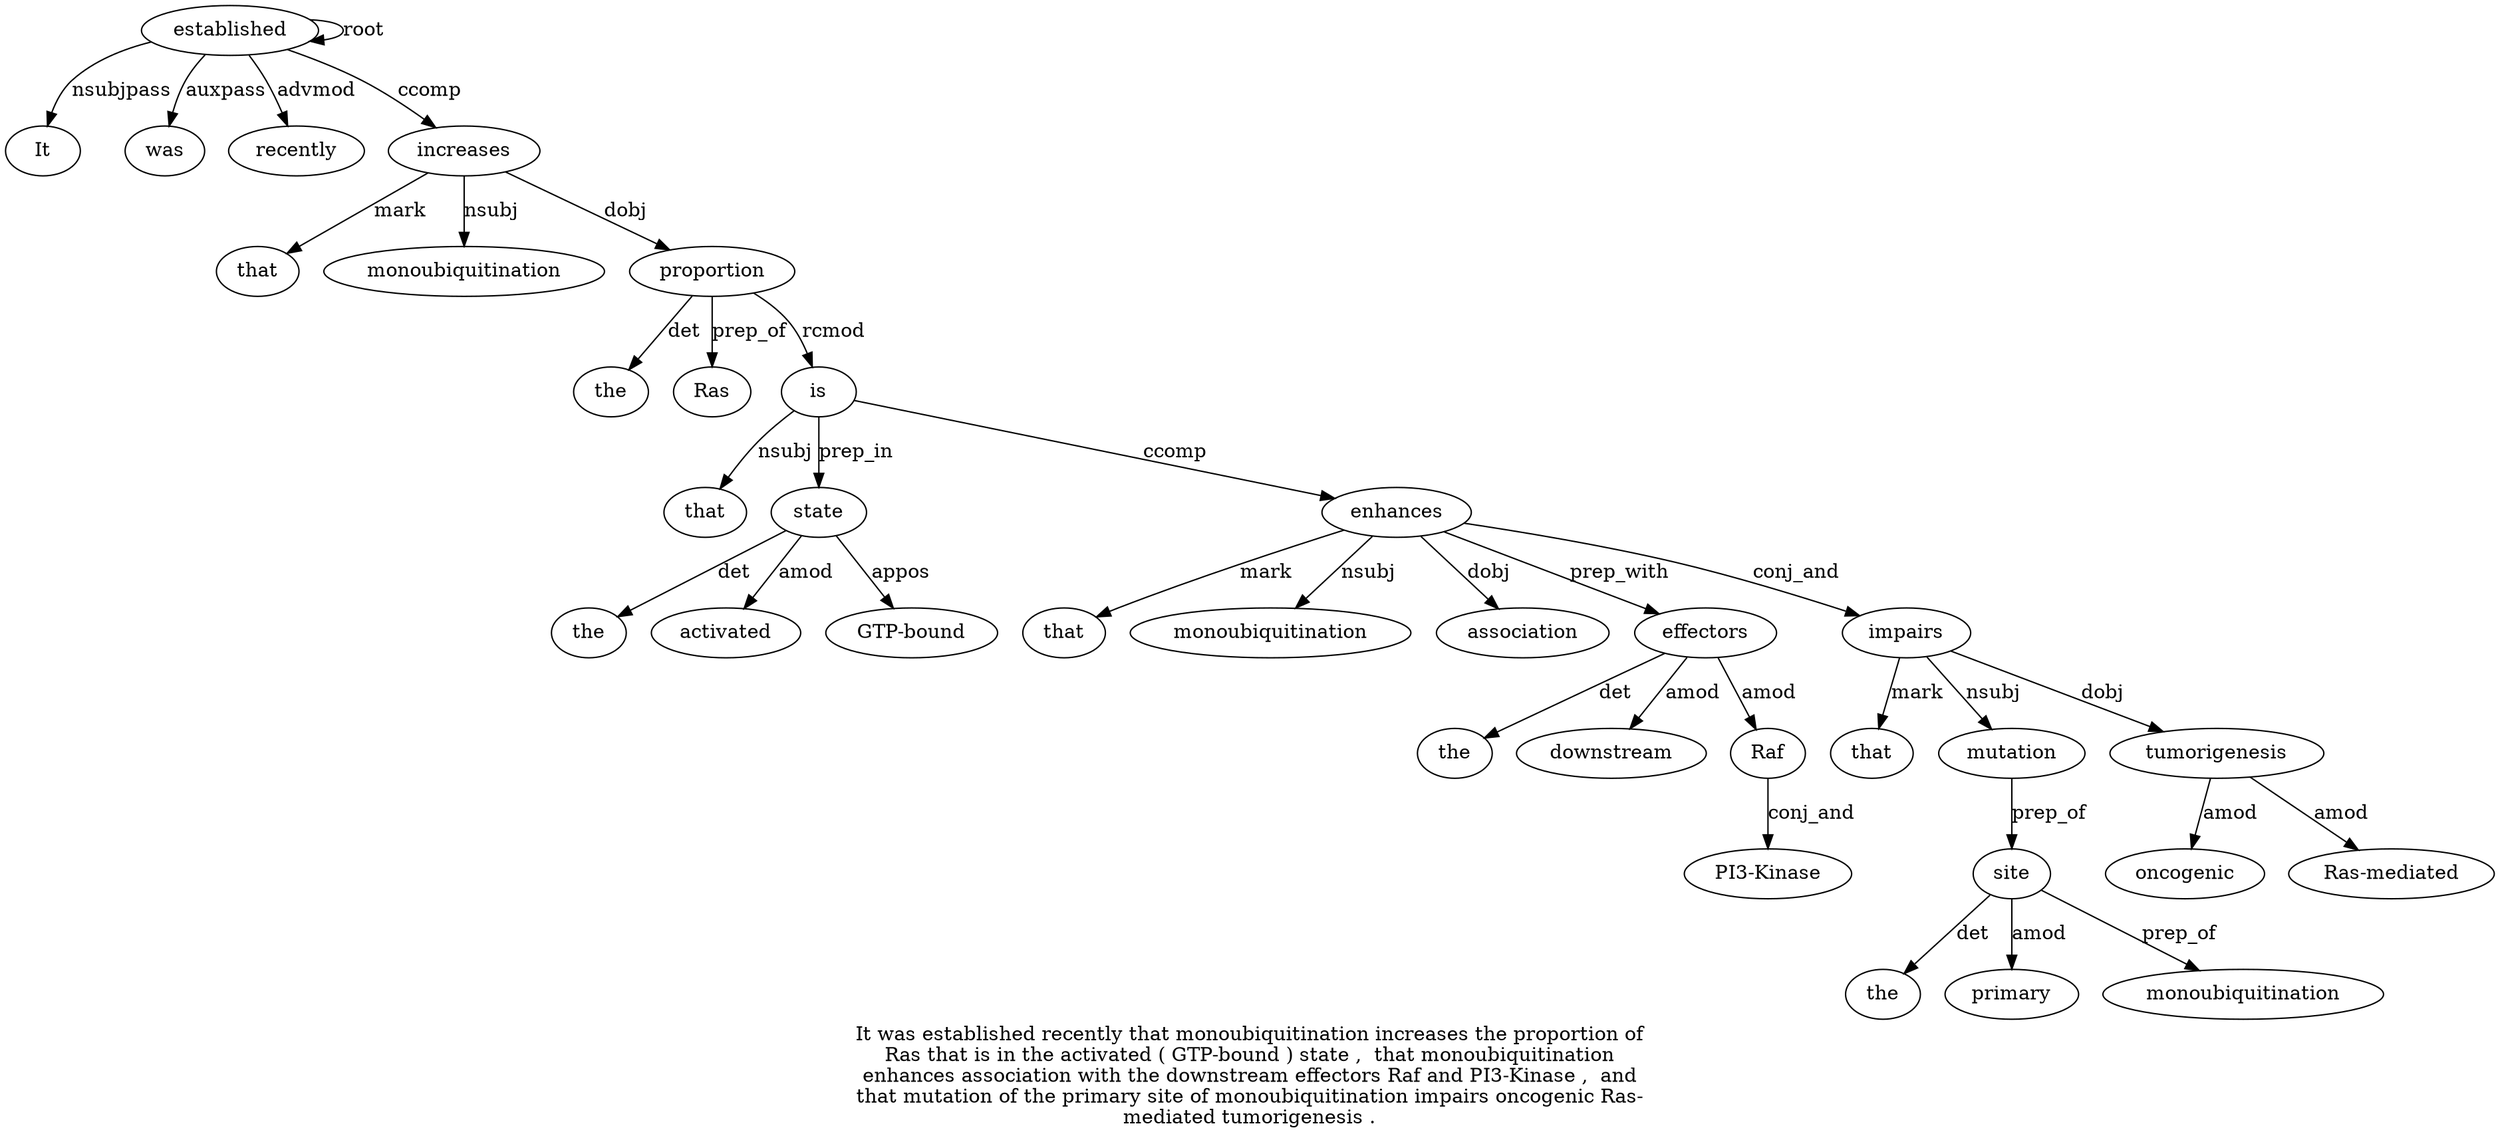 digraph "It was established recently that monoubiquitination increases the proportion of Ras that is in the activated ( GTP-bound ) state ,  that monoubiquitination enhances association with the downstream effectors Raf and PI3-Kinase ,  and that mutation of the primary site of monoubiquitination impairs oncogenic Ras-mediated tumorigenesis ." {
label="It was established recently that monoubiquitination increases the proportion of
Ras that is in the activated ( GTP-bound ) state ,  that monoubiquitination
enhances association with the downstream effectors Raf and PI3-Kinase ,  and
that mutation of the primary site of monoubiquitination impairs oncogenic Ras-
mediated tumorigenesis .";
established3 [style=filled, fillcolor=white, label=established];
It1 [style=filled, fillcolor=white, label=It];
established3 -> It1  [label=nsubjpass];
was2 [style=filled, fillcolor=white, label=was];
established3 -> was2  [label=auxpass];
established3 -> established3  [label=root];
recently4 [style=filled, fillcolor=white, label=recently];
established3 -> recently4  [label=advmod];
increases7 [style=filled, fillcolor=white, label=increases];
that5 [style=filled, fillcolor=white, label=that];
increases7 -> that5  [label=mark];
monoubiquitination6 [style=filled, fillcolor=white, label=monoubiquitination];
increases7 -> monoubiquitination6  [label=nsubj];
established3 -> increases7  [label=ccomp];
proportion9 [style=filled, fillcolor=white, label=proportion];
the8 [style=filled, fillcolor=white, label=the];
proportion9 -> the8  [label=det];
increases7 -> proportion9  [label=dobj];
Ras11 [style=filled, fillcolor=white, label=Ras];
proportion9 -> Ras11  [label=prep_of];
is13 [style=filled, fillcolor=white, label=is];
that12 [style=filled, fillcolor=white, label=that];
is13 -> that12  [label=nsubj];
proportion9 -> is13  [label=rcmod];
state20 [style=filled, fillcolor=white, label=state];
the15 [style=filled, fillcolor=white, label=the];
state20 -> the15  [label=det];
activated16 [style=filled, fillcolor=white, label=activated];
state20 -> activated16  [label=amod];
"GTP-bound18" [style=filled, fillcolor=white, label="GTP-bound"];
state20 -> "GTP-bound18"  [label=appos];
is13 -> state20  [label=prep_in];
enhances24 [style=filled, fillcolor=white, label=enhances];
that22 [style=filled, fillcolor=white, label=that];
enhances24 -> that22  [label=mark];
monoubiquitination23 [style=filled, fillcolor=white, label=monoubiquitination];
enhances24 -> monoubiquitination23  [label=nsubj];
is13 -> enhances24  [label=ccomp];
association25 [style=filled, fillcolor=white, label=association];
enhances24 -> association25  [label=dobj];
effectors29 [style=filled, fillcolor=white, label=effectors];
the27 [style=filled, fillcolor=white, label=the];
effectors29 -> the27  [label=det];
downstream28 [style=filled, fillcolor=white, label=downstream];
effectors29 -> downstream28  [label=amod];
enhances24 -> effectors29  [label=prep_with];
Raf30 [style=filled, fillcolor=white, label=Raf];
effectors29 -> Raf30  [label=amod];
"PI3-Kinase2" [style=filled, fillcolor=white, label="PI3-Kinase"];
Raf30 -> "PI3-Kinase2"  [label=conj_and];
impairs43 [style=filled, fillcolor=white, label=impairs];
that35 [style=filled, fillcolor=white, label=that];
impairs43 -> that35  [label=mark];
mutation36 [style=filled, fillcolor=white, label=mutation];
impairs43 -> mutation36  [label=nsubj];
site40 [style=filled, fillcolor=white, label=site];
the38 [style=filled, fillcolor=white, label=the];
site40 -> the38  [label=det];
primary39 [style=filled, fillcolor=white, label=primary];
site40 -> primary39  [label=amod];
mutation36 -> site40  [label=prep_of];
monoubiquitination42 [style=filled, fillcolor=white, label=monoubiquitination];
site40 -> monoubiquitination42  [label=prep_of];
enhances24 -> impairs43  [label=conj_and];
tumorigenesis46 [style=filled, fillcolor=white, label=tumorigenesis];
oncogenic44 [style=filled, fillcolor=white, label=oncogenic];
tumorigenesis46 -> oncogenic44  [label=amod];
"Ras-mediated45" [style=filled, fillcolor=white, label="Ras-mediated"];
tumorigenesis46 -> "Ras-mediated45"  [label=amod];
impairs43 -> tumorigenesis46  [label=dobj];
}
